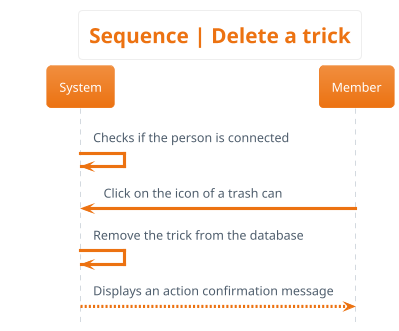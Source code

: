 @startuml sequence__delete_trick
hide footbox
skinparam actorStyle awesome
!theme aws-orange
skinparam backgroundcolor White

'Titre'
title Sequence | Delete a trick

'Déroulement'
System -> System : Checks if the person is connected
Member -> System : Click on the icon of a trash can
System -> System : Remove the trick from the database
System --> Member: Displays an action confirmation message
@enduml